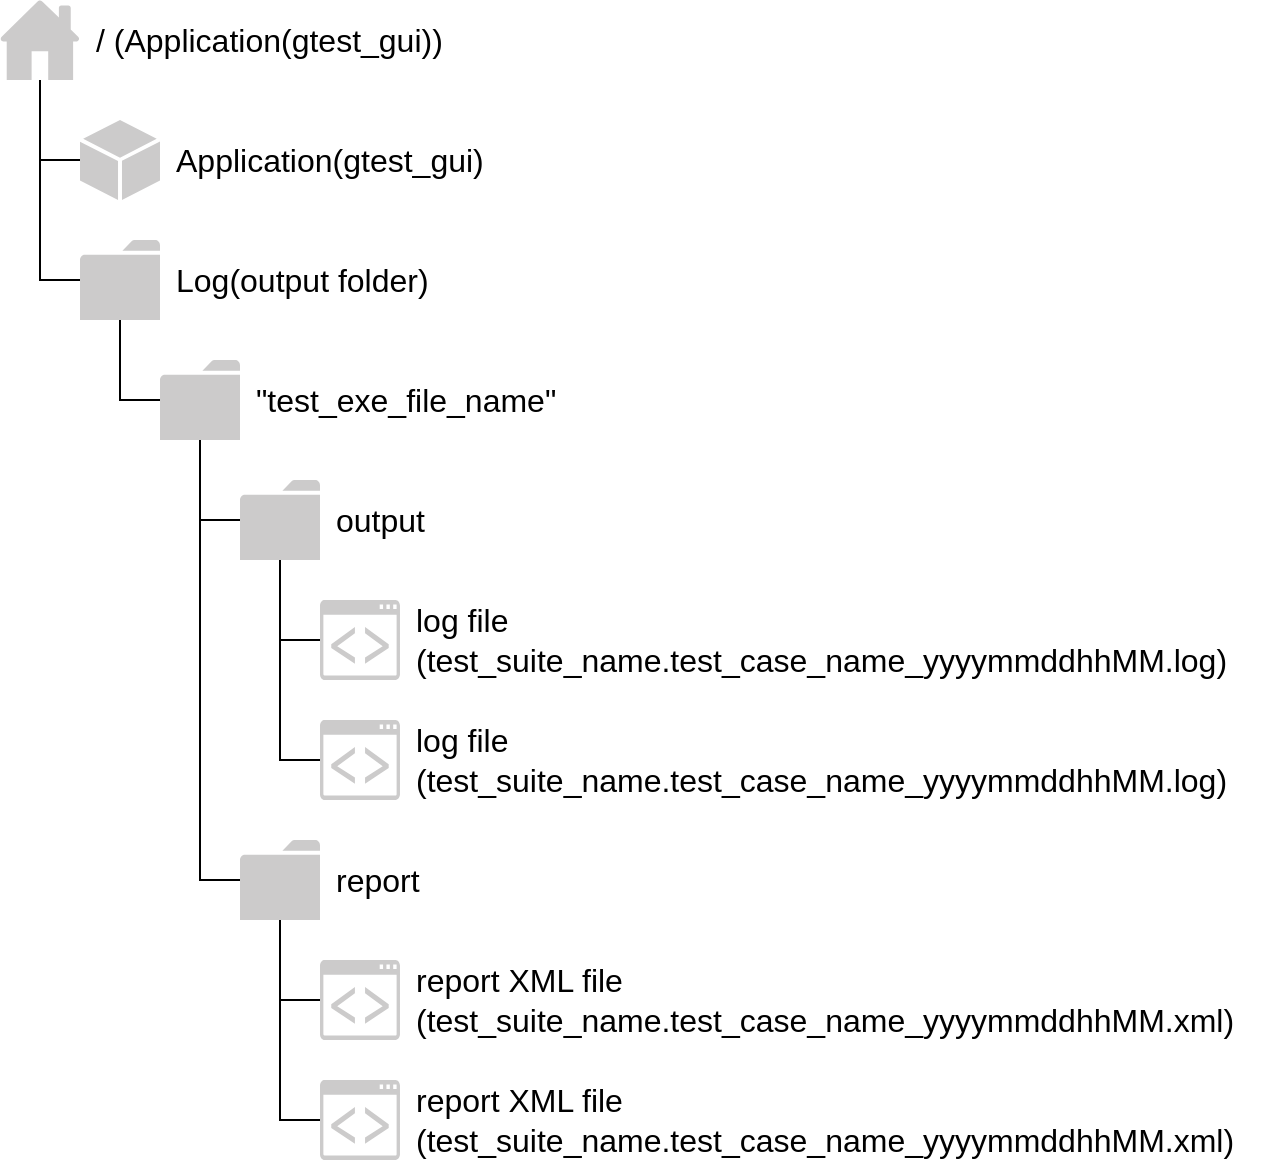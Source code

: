 <mxfile version="12.4.2" type="device" pages="1"><diagram id="QEGvMSw9ifTYuqda4Ox1" name="Folder structure"><mxGraphModel dx="1422" dy="832" grid="1" gridSize="10" guides="1" tooltips="1" connect="1" arrows="1" fold="1" page="1" pageScale="1" pageWidth="827" pageHeight="1169" math="0" shadow="0"><root><mxCell id="0"/><mxCell id="1" parent="0"/><mxCell id="ViBDwjpVeqWqWJwYzLXa-3" style="edgeStyle=orthogonalEdgeStyle;rounded=0;orthogonalLoop=1;jettySize=auto;html=1;endArrow=none;endFill=0;" parent="1" target="9Kh0CjSGW_LWThskDoLW-9" edge="1"><mxGeometry relative="1" as="geometry"><Array as="points"><mxPoint x="180" y="360"/></Array><mxPoint x="180" y="320" as="sourcePoint"/></mxGeometry></mxCell><mxCell id="ViBDwjpVeqWqWJwYzLXa-13" style="edgeStyle=orthogonalEdgeStyle;rounded=0;orthogonalLoop=1;jettySize=auto;html=1;endArrow=none;endFill=0;" parent="1" target="ViBDwjpVeqWqWJwYzLXa-9" edge="1"><mxGeometry relative="1" as="geometry"><Array as="points"><mxPoint x="180" y="420"/></Array><mxPoint x="180" y="320" as="sourcePoint"/></mxGeometry></mxCell><mxCell id="NXuIsc6DJtuEb53HWapJ-16" style="edgeStyle=orthogonalEdgeStyle;rounded=0;orthogonalLoop=1;jettySize=auto;html=1;endArrow=none;endFill=0;" parent="1" source="9Kh0CjSGW_LWThskDoLW-2" target="NXuIsc6DJtuEb53HWapJ-14" edge="1"><mxGeometry relative="1" as="geometry"><Array as="points"><mxPoint x="100" y="240"/></Array></mxGeometry></mxCell><mxCell id="9Kh0CjSGW_LWThskDoLW-2" value="" style="pointerEvents=1;shadow=0;dashed=0;html=1;strokeColor=none;labelPosition=center;verticalLabelPosition=bottom;verticalAlign=top;outlineConnect=0;align=center;shape=mxgraph.office.concepts.folder;fillColor=#CCCBCB;" parent="1" vertex="1"><mxGeometry x="80" y="160" width="40" height="40" as="geometry"/></mxCell><mxCell id="ViBDwjpVeqWqWJwYzLXa-2" style="edgeStyle=orthogonalEdgeStyle;rounded=0;orthogonalLoop=1;jettySize=auto;html=1;endArrow=none;endFill=0;" parent="1" target="aDmEbz6JGOUfXU_lj9Ef-1" edge="1"><mxGeometry relative="1" as="geometry"><mxPoint x="60" y="80" as="sourcePoint"/><Array as="points"><mxPoint x="60" y="120"/></Array><mxPoint x="40" y="160" as="targetPoint"/></mxGeometry></mxCell><mxCell id="9Kh0CjSGW_LWThskDoLW-5" value="/ (Application(gtest_gui))" style="text;html=1;strokeColor=none;fillColor=none;align=left;verticalAlign=middle;whiteSpace=wrap;rounded=0;fontSize=16;spacingLeft=6;" parent="1" vertex="1"><mxGeometry x="80" y="40" width="200" height="40" as="geometry"/></mxCell><mxCell id="9Kh0CjSGW_LWThskDoLW-6" value="Log(output folder)" style="text;html=1;strokeColor=none;fillColor=none;align=left;verticalAlign=middle;whiteSpace=wrap;rounded=0;fontSize=16;spacingLeft=6;" parent="1" vertex="1"><mxGeometry x="120" y="160" width="200" height="40" as="geometry"/></mxCell><mxCell id="9Kh0CjSGW_LWThskDoLW-7" value="" style="pointerEvents=1;shadow=0;dashed=0;html=1;strokeColor=none;labelPosition=center;verticalLabelPosition=bottom;verticalAlign=top;outlineConnect=0;align=center;shape=mxgraph.office.concepts.home;fillColor=#CCCBCB;" parent="1" vertex="1"><mxGeometry x="40" y="40" width="40" height="40" as="geometry"/></mxCell><mxCell id="9Kh0CjSGW_LWThskDoLW-9" value="" style="pointerEvents=1;shadow=0;dashed=0;html=1;strokeColor=none;fillColor=#CCCBCB;labelPosition=center;verticalLabelPosition=bottom;verticalAlign=top;outlineConnect=0;align=center;shape=mxgraph.office.communications.ucwa_application;fontSize=16;" parent="1" vertex="1"><mxGeometry x="200" y="340" width="40" height="40" as="geometry"/></mxCell><mxCell id="ViBDwjpVeqWqWJwYzLXa-9" value="" style="pointerEvents=1;shadow=0;dashed=0;html=1;strokeColor=none;fillColor=#CCCBCB;labelPosition=center;verticalLabelPosition=bottom;verticalAlign=top;outlineConnect=0;align=center;shape=mxgraph.office.communications.ucwa_application;fontSize=16;" parent="1" vertex="1"><mxGeometry x="200" y="400" width="40" height="40" as="geometry"/></mxCell><mxCell id="NXuIsc6DJtuEb53HWapJ-1" value="" style="pointerEvents=1;shadow=0;dashed=0;html=1;strokeColor=none;labelPosition=center;verticalLabelPosition=bottom;verticalAlign=top;outlineConnect=0;align=center;shape=mxgraph.office.concepts.folder;fillColor=#CCCBCB;" parent="1" vertex="1"><mxGeometry x="160" y="280" width="40" height="40" as="geometry"/></mxCell><mxCell id="NXuIsc6DJtuEb53HWapJ-3" value="log file&lt;br&gt;(test_suite_name.test_case_name_yyyymmddhhMM.log)" style="text;html=1;strokeColor=none;fillColor=none;align=left;verticalAlign=middle;whiteSpace=wrap;rounded=0;fontSize=16;spacingLeft=6;" parent="1" vertex="1"><mxGeometry x="240" y="340" width="440" height="40" as="geometry"/></mxCell><mxCell id="NXuIsc6DJtuEb53HWapJ-4" value="output" style="text;html=1;strokeColor=none;fillColor=none;align=left;verticalAlign=middle;whiteSpace=wrap;rounded=0;fontSize=16;spacingLeft=6;" parent="1" vertex="1"><mxGeometry x="200" y="280" width="120" height="40" as="geometry"/></mxCell><mxCell id="NXuIsc6DJtuEb53HWapJ-5" value="log file&lt;br&gt;(test_suite_name.test_case_name_yyyymmddhhMM.log)" style="text;html=1;strokeColor=none;fillColor=none;align=left;verticalAlign=middle;whiteSpace=wrap;rounded=0;fontSize=16;spacingLeft=6;" parent="1" vertex="1"><mxGeometry x="240" y="400" width="440" height="40" as="geometry"/></mxCell><mxCell id="NXuIsc6DJtuEb53HWapJ-6" style="edgeStyle=orthogonalEdgeStyle;rounded=0;orthogonalLoop=1;jettySize=auto;html=1;endArrow=none;endFill=0;" parent="1" target="NXuIsc6DJtuEb53HWapJ-8" edge="1"><mxGeometry relative="1" as="geometry"><Array as="points"><mxPoint x="180" y="540"/></Array><mxPoint x="180" y="500" as="sourcePoint"/></mxGeometry></mxCell><mxCell id="NXuIsc6DJtuEb53HWapJ-7" style="edgeStyle=orthogonalEdgeStyle;rounded=0;orthogonalLoop=1;jettySize=auto;html=1;endArrow=none;endFill=0;" parent="1" target="NXuIsc6DJtuEb53HWapJ-9" edge="1"><mxGeometry relative="1" as="geometry"><Array as="points"><mxPoint x="180" y="600"/></Array><mxPoint x="180" y="500" as="sourcePoint"/></mxGeometry></mxCell><mxCell id="NXuIsc6DJtuEb53HWapJ-8" value="" style="pointerEvents=1;shadow=0;dashed=0;html=1;strokeColor=none;fillColor=#CCCBCB;labelPosition=center;verticalLabelPosition=bottom;verticalAlign=top;outlineConnect=0;align=center;shape=mxgraph.office.communications.ucwa_application;fontSize=16;" parent="1" vertex="1"><mxGeometry x="200" y="520" width="40" height="40" as="geometry"/></mxCell><mxCell id="NXuIsc6DJtuEb53HWapJ-9" value="" style="pointerEvents=1;shadow=0;dashed=0;html=1;strokeColor=none;fillColor=#CCCBCB;labelPosition=center;verticalLabelPosition=bottom;verticalAlign=top;outlineConnect=0;align=center;shape=mxgraph.office.communications.ucwa_application;fontSize=16;" parent="1" vertex="1"><mxGeometry x="200" y="580" width="40" height="40" as="geometry"/></mxCell><mxCell id="NXuIsc6DJtuEb53HWapJ-10" value="" style="pointerEvents=1;shadow=0;dashed=0;html=1;strokeColor=none;labelPosition=center;verticalLabelPosition=bottom;verticalAlign=top;outlineConnect=0;align=center;shape=mxgraph.office.concepts.folder;fillColor=#CCCBCB;" parent="1" vertex="1"><mxGeometry x="160" y="460" width="40" height="40" as="geometry"/></mxCell><mxCell id="NXuIsc6DJtuEb53HWapJ-11" value="report XML file&lt;br&gt;(test_suite_name.test_case_name_yyyymmddhhMM.xml)" style="text;html=1;strokeColor=none;fillColor=none;align=left;verticalAlign=middle;whiteSpace=wrap;rounded=0;fontSize=16;spacingLeft=6;" parent="1" vertex="1"><mxGeometry x="240" y="520" width="440" height="40" as="geometry"/></mxCell><mxCell id="NXuIsc6DJtuEb53HWapJ-12" value="report" style="text;html=1;strokeColor=none;fillColor=none;align=left;verticalAlign=middle;whiteSpace=wrap;rounded=0;fontSize=16;spacingLeft=6;" parent="1" vertex="1"><mxGeometry x="200" y="460" width="120" height="40" as="geometry"/></mxCell><mxCell id="NXuIsc6DJtuEb53HWapJ-17" style="edgeStyle=orthogonalEdgeStyle;rounded=0;orthogonalLoop=1;jettySize=auto;html=1;endArrow=none;endFill=0;" parent="1" source="NXuIsc6DJtuEb53HWapJ-14" target="NXuIsc6DJtuEb53HWapJ-1" edge="1"><mxGeometry relative="1" as="geometry"><Array as="points"><mxPoint x="140" y="300"/></Array></mxGeometry></mxCell><mxCell id="NXuIsc6DJtuEb53HWapJ-18" style="edgeStyle=orthogonalEdgeStyle;rounded=0;orthogonalLoop=1;jettySize=auto;html=1;endArrow=none;endFill=0;" parent="1" source="NXuIsc6DJtuEb53HWapJ-14" target="NXuIsc6DJtuEb53HWapJ-10" edge="1"><mxGeometry relative="1" as="geometry"><Array as="points"><mxPoint x="140" y="480"/></Array></mxGeometry></mxCell><mxCell id="NXuIsc6DJtuEb53HWapJ-14" value="" style="pointerEvents=1;shadow=0;dashed=0;html=1;strokeColor=none;labelPosition=center;verticalLabelPosition=bottom;verticalAlign=top;outlineConnect=0;align=center;shape=mxgraph.office.concepts.folder;fillColor=#CCCBCB;" parent="1" vertex="1"><mxGeometry x="120" y="220" width="40" height="40" as="geometry"/></mxCell><mxCell id="NXuIsc6DJtuEb53HWapJ-15" value="&quot;test_exe_file_name&quot;" style="text;html=1;strokeColor=none;fillColor=none;align=left;verticalAlign=middle;whiteSpace=wrap;rounded=0;fontSize=16;spacingLeft=6;" parent="1" vertex="1"><mxGeometry x="160" y="220" width="200" height="40" as="geometry"/></mxCell><mxCell id="NXuIsc6DJtuEb53HWapJ-19" value="report XML file&lt;br&gt;(test_suite_name.test_case_name_yyyymmddhhMM.xml)" style="text;html=1;strokeColor=none;fillColor=none;align=left;verticalAlign=middle;whiteSpace=wrap;rounded=0;fontSize=16;spacingLeft=6;" parent="1" vertex="1"><mxGeometry x="240" y="580" width="440" height="40" as="geometry"/></mxCell><mxCell id="aDmEbz6JGOUfXU_lj9Ef-1" value="" style="pointerEvents=1;shadow=0;dashed=0;html=1;strokeColor=none;labelPosition=center;verticalLabelPosition=bottom;verticalAlign=top;outlineConnect=0;align=center;shape=mxgraph.office.concepts.node_generic;fillColor=#CCCBCB;" vertex="1" parent="1"><mxGeometry x="80" y="100" width="40" height="40" as="geometry"/></mxCell><mxCell id="aDmEbz6JGOUfXU_lj9Ef-2" value="Application(gtest_gui)" style="text;html=1;strokeColor=none;fillColor=none;align=left;verticalAlign=middle;whiteSpace=wrap;rounded=0;fontSize=16;spacingLeft=6;" vertex="1" parent="1"><mxGeometry x="120" y="100" width="200" height="40" as="geometry"/></mxCell><mxCell id="aDmEbz6JGOUfXU_lj9Ef-3" style="edgeStyle=orthogonalEdgeStyle;rounded=0;orthogonalLoop=1;jettySize=auto;html=1;endArrow=none;endFill=0;" edge="1" parent="1" source="9Kh0CjSGW_LWThskDoLW-7" target="9Kh0CjSGW_LWThskDoLW-2"><mxGeometry relative="1" as="geometry"><mxPoint x="70" y="90" as="sourcePoint"/><Array as="points"><mxPoint x="60" y="180"/></Array><mxPoint x="90" y="130" as="targetPoint"/></mxGeometry></mxCell></root></mxGraphModel></diagram></mxfile>
